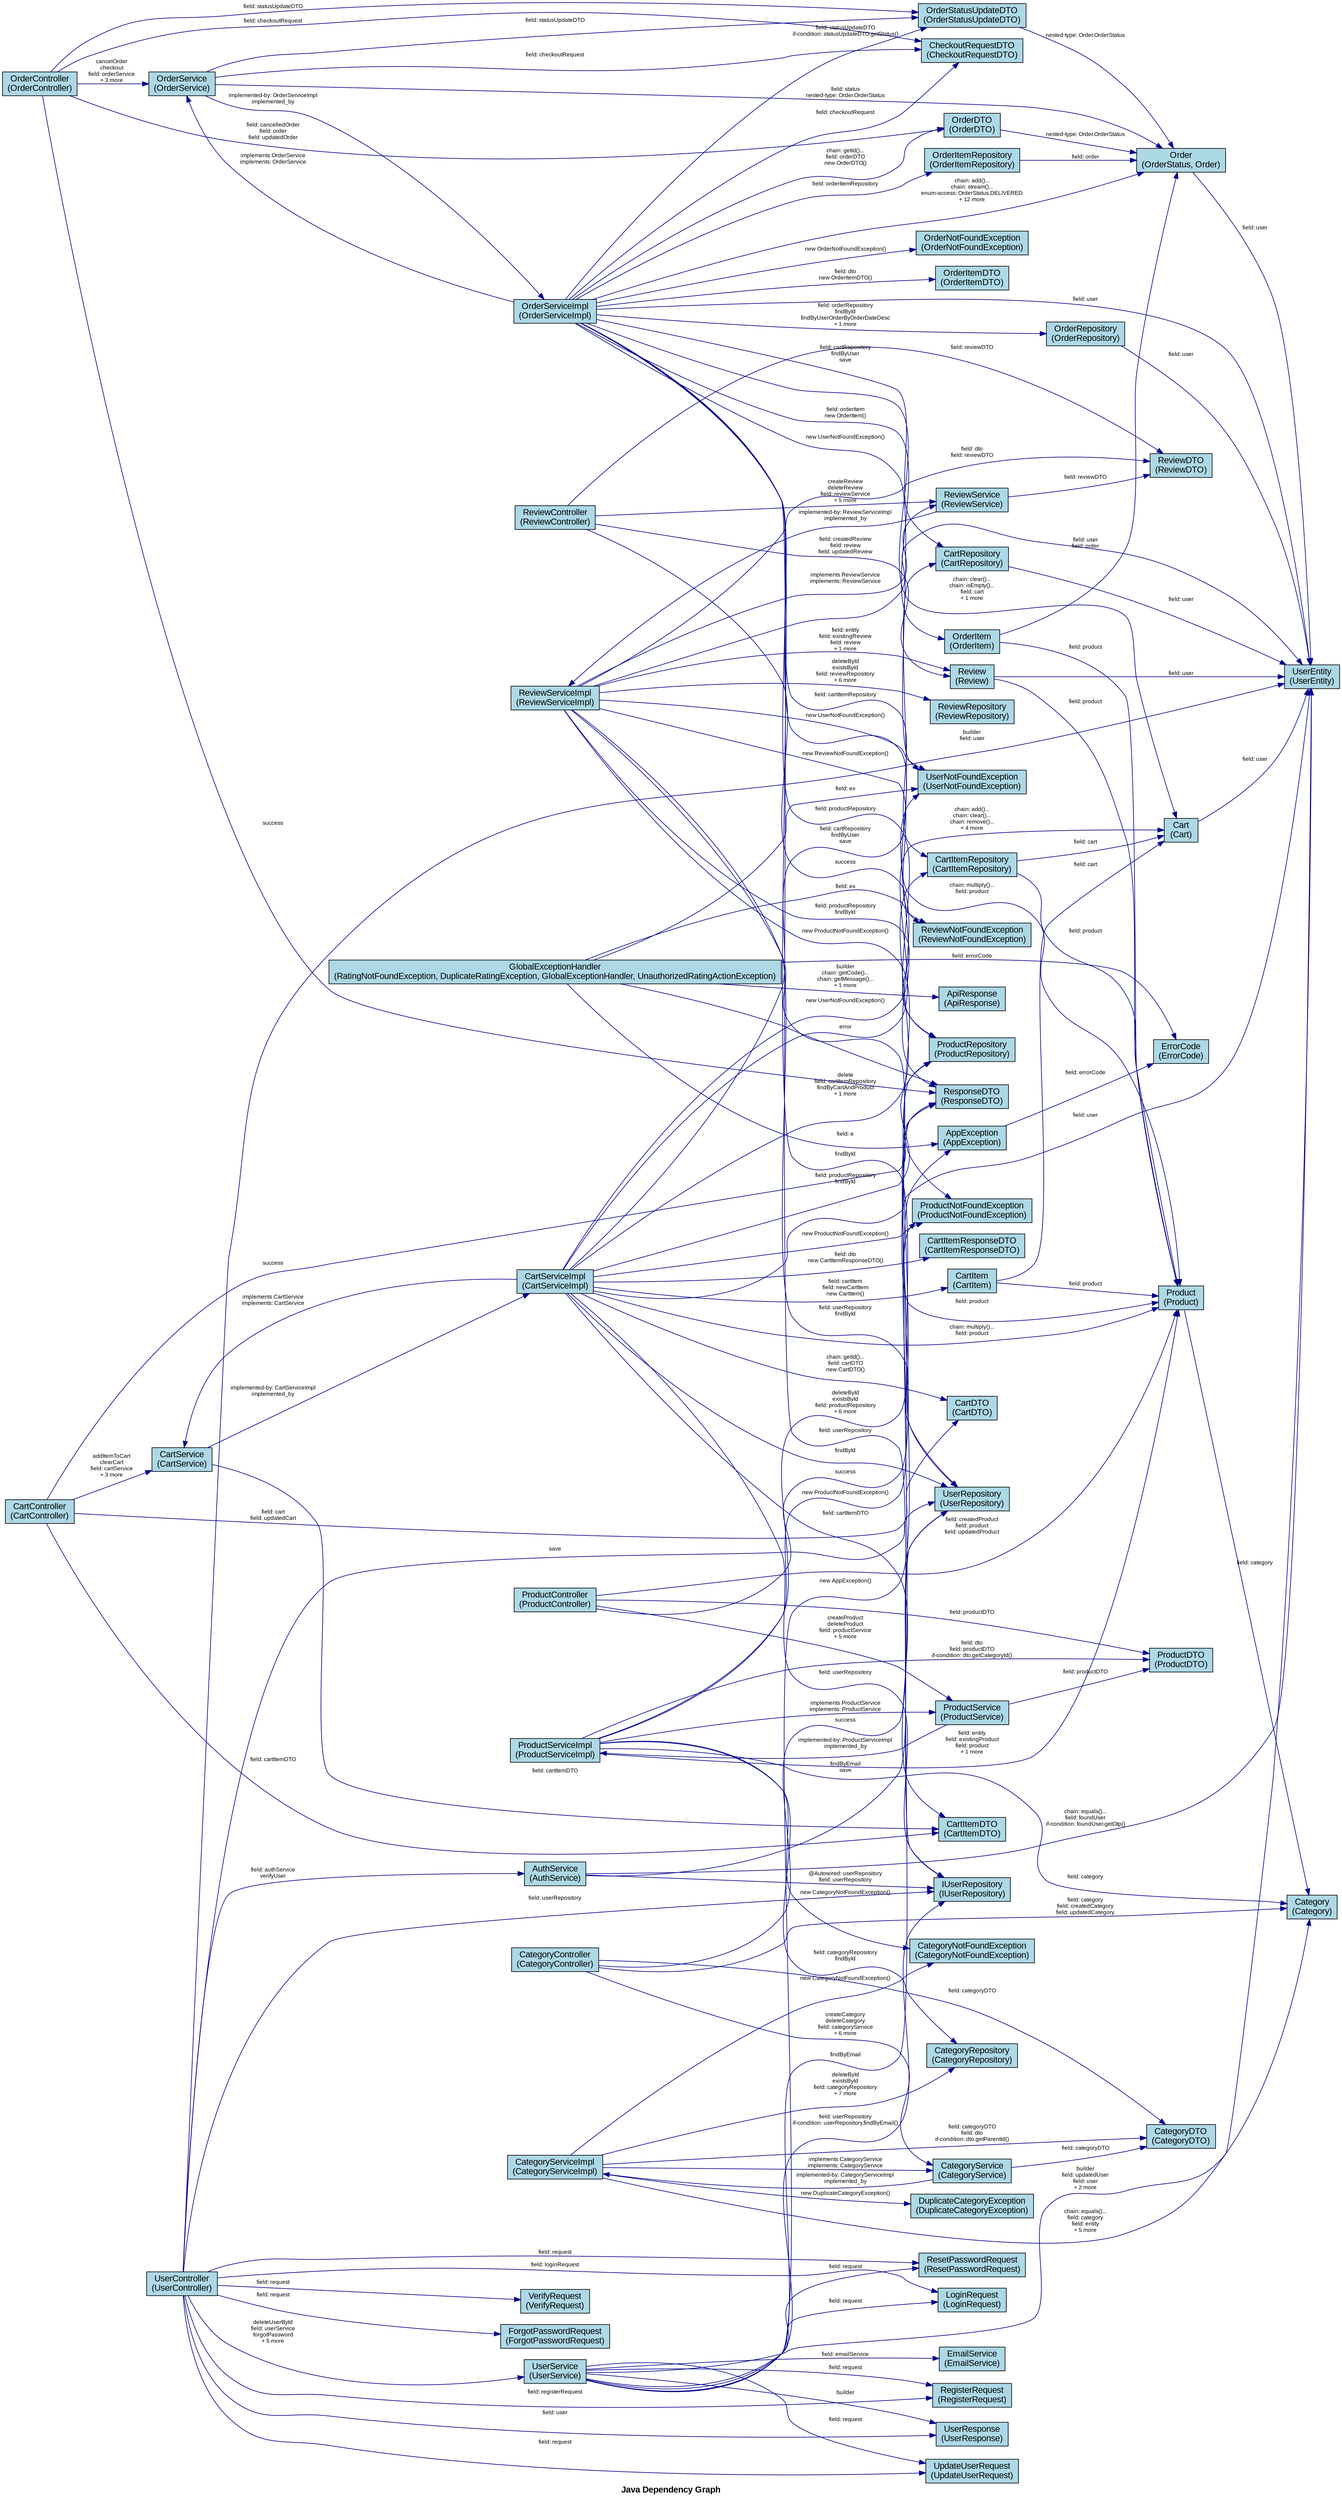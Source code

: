 digraph JavaDependencies {
    rankdir=LR;
    node [shape=box, style=filled, fillcolor=lightblue, fontname="Arial"];
    edge [fontname="Arial", fontsize=9, color=darkblue];
    graph [fontname="Arial Bold", fontsize=14, label="Java Dependency Graph"];

    "ReviewServiceImpl" [label="ReviewServiceImpl\n(ReviewServiceImpl)", URL="javascript:showNodeInfo('ReviewServiceImpl')", fillcolor="lightblue"];
    "Order" [label="Order\n(OrderStatus, Order)", URL="javascript:showNodeInfo('Order')", fillcolor="lightblue"];
    "OrderDTO" [label="OrderDTO\n(OrderDTO)", URL="javascript:showNodeInfo('OrderDTO')", fillcolor="lightblue"];
    "CartItemDTO" [label="CartItemDTO\n(CartItemDTO)", URL="javascript:showNodeInfo('CartItemDTO')", fillcolor="lightblue"];
    "UserEntity" [label="UserEntity\n(UserEntity)", URL="javascript:showNodeInfo('UserEntity')", fillcolor="lightblue"];
    "CategoryRepository" [label="CategoryRepository\n(CategoryRepository)", URL="javascript:showNodeInfo('CategoryRepository')", fillcolor="lightblue"];
    "CartController" [label="CartController\n(CartController)", URL="javascript:showNodeInfo('CartController')", fillcolor="lightblue"];
    "ResponseDTO" [label="ResponseDTO\n(ResponseDTO)", URL="javascript:showNodeInfo('ResponseDTO')", fillcolor="lightblue"];
    "VerifyRequest" [label="VerifyRequest\n(VerifyRequest)", URL="javascript:showNodeInfo('VerifyRequest')", fillcolor="lightblue"];
    "OrderStatusUpdateDTO" [label="OrderStatusUpdateDTO\n(OrderStatusUpdateDTO)", URL="javascript:showNodeInfo('OrderStatusUpdateDTO')", fillcolor="lightblue"];
    "Cart" [label="Cart\n(Cart)", URL="javascript:showNodeInfo('Cart')", fillcolor="lightblue"];
    "UpdateUserRequest" [label="UpdateUserRequest\n(UpdateUserRequest)", URL="javascript:showNodeInfo('UpdateUserRequest')", fillcolor="lightblue"];
    "CartItemRepository" [label="CartItemRepository\n(CartItemRepository)", URL="javascript:showNodeInfo('CartItemRepository')", fillcolor="lightblue"];
    "ForgotPasswordRequest" [label="ForgotPasswordRequest\n(ForgotPasswordRequest)", URL="javascript:showNodeInfo('ForgotPasswordRequest')", fillcolor="lightblue"];
    "OrderItemRepository" [label="OrderItemRepository\n(OrderItemRepository)", URL="javascript:showNodeInfo('OrderItemRepository')", fillcolor="lightblue"];
    "ReviewController" [label="ReviewController\n(ReviewController)", URL="javascript:showNodeInfo('ReviewController')", fillcolor="lightblue"];
    "CartRepository" [label="CartRepository\n(CartRepository)", URL="javascript:showNodeInfo('CartRepository')", fillcolor="lightblue"];
    "CategoryNotFoundException" [label="CategoryNotFoundException\n(CategoryNotFoundException)", URL="javascript:showNodeInfo('CategoryNotFoundException')", fillcolor="lightblue"];
    "CheckoutRequestDTO" [label="CheckoutRequestDTO\n(CheckoutRequestDTO)", URL="javascript:showNodeInfo('CheckoutRequestDTO')", fillcolor="lightblue"];
    "UserService" [label="UserService\n(UserService)", URL="javascript:showNodeInfo('UserService')", fillcolor="lightblue"];
    "IUserRepository" [label="IUserRepository\n(IUserRepository)", URL="javascript:showNodeInfo('IUserRepository')", fillcolor="lightblue"];
    "ProductRepository" [label="ProductRepository\n(ProductRepository)", URL="javascript:showNodeInfo('ProductRepository')", fillcolor="lightblue"];
    "ProductService" [label="ProductService\n(ProductService)", URL="javascript:showNodeInfo('ProductService')", fillcolor="lightblue"];
    "ProductDTO" [label="ProductDTO\n(ProductDTO)", URL="javascript:showNodeInfo('ProductDTO')", fillcolor="lightblue"];
    "OrderNotFoundException" [label="OrderNotFoundException\n(OrderNotFoundException)", URL="javascript:showNodeInfo('OrderNotFoundException')", fillcolor="lightblue"];
    "OrderItem" [label="OrderItem\n(OrderItem)", URL="javascript:showNodeInfo('OrderItem')", fillcolor="lightblue"];
    "UserRepository" [label="UserRepository\n(UserRepository)", URL="javascript:showNodeInfo('UserRepository')", fillcolor="lightblue"];
    "CartServiceImpl" [label="CartServiceImpl\n(CartServiceImpl)", URL="javascript:showNodeInfo('CartServiceImpl')", fillcolor="lightblue"];
    "UserNotFoundException" [label="UserNotFoundException\n(UserNotFoundException)", URL="javascript:showNodeInfo('UserNotFoundException')", fillcolor="lightblue"];
    "OrderController" [label="OrderController\n(OrderController)", URL="javascript:showNodeInfo('OrderController')", fillcolor="lightblue"];
    "Review" [label="Review\n(Review)", URL="javascript:showNodeInfo('Review')", fillcolor="lightblue"];
    "EmailService" [label="EmailService\n(EmailService)", URL="javascript:showNodeInfo('EmailService')", fillcolor="lightblue"];
    "OrderService" [label="OrderService\n(OrderService)", URL="javascript:showNodeInfo('OrderService')", fillcolor="lightblue"];
    "AuthService" [label="AuthService\n(AuthService)", URL="javascript:showNodeInfo('AuthService')", fillcolor="lightblue"];
    "ReviewNotFoundException" [label="ReviewNotFoundException\n(ReviewNotFoundException)", URL="javascript:showNodeInfo('ReviewNotFoundException')", fillcolor="lightblue"];
    "OrderItemDTO" [label="OrderItemDTO\n(OrderItemDTO)", URL="javascript:showNodeInfo('OrderItemDTO')", fillcolor="lightblue"];
    "Category" [label="Category\n(Category)", URL="javascript:showNodeInfo('Category')", fillcolor="lightblue"];
    "DuplicateCategoryException" [label="DuplicateCategoryException\n(DuplicateCategoryException)", URL="javascript:showNodeInfo('DuplicateCategoryException')", fillcolor="lightblue"];
    "ReviewService" [label="ReviewService\n(ReviewService)", URL="javascript:showNodeInfo('ReviewService')", fillcolor="lightblue"];
    "OrderServiceImpl" [label="OrderServiceImpl\n(OrderServiceImpl)", URL="javascript:showNodeInfo('OrderServiceImpl')", fillcolor="lightblue"];
    "ErrorCode" [label="ErrorCode\n(ErrorCode)", URL="javascript:showNodeInfo('ErrorCode')", fillcolor="lightblue"];
    "CategoryServiceImpl" [label="CategoryServiceImpl\n(CategoryServiceImpl)", URL="javascript:showNodeInfo('CategoryServiceImpl')", fillcolor="lightblue"];
    "CategoryDTO" [label="CategoryDTO\n(CategoryDTO)", URL="javascript:showNodeInfo('CategoryDTO')", fillcolor="lightblue"];
    "ResetPasswordRequest" [label="ResetPasswordRequest\n(ResetPasswordRequest)", URL="javascript:showNodeInfo('ResetPasswordRequest')", fillcolor="lightblue"];
    "CartItemResponseDTO" [label="CartItemResponseDTO\n(CartItemResponseDTO)", URL="javascript:showNodeInfo('CartItemResponseDTO')", fillcolor="lightblue"];
    "CartService" [label="CartService\n(CartService)", URL="javascript:showNodeInfo('CartService')", fillcolor="lightblue"];
    "ReviewRepository" [label="ReviewRepository\n(ReviewRepository)", URL="javascript:showNodeInfo('ReviewRepository')", fillcolor="lightblue"];
    "LoginRequest" [label="LoginRequest\n(LoginRequest)", URL="javascript:showNodeInfo('LoginRequest')", fillcolor="lightblue"];
    "UserController" [label="UserController\n(UserController)", URL="javascript:showNodeInfo('UserController')", fillcolor="lightblue"];
    "UserResponse" [label="UserResponse\n(UserResponse)", URL="javascript:showNodeInfo('UserResponse')", fillcolor="lightblue"];
    "GlobalExceptionHandler" [label="GlobalExceptionHandler\n(RatingNotFoundException, DuplicateRatingException, GlobalExceptionHandler, UnauthorizedRatingActionException)", URL="javascript:showNodeInfo('GlobalExceptionHandler')", fillcolor="lightblue"];
    "ProductController" [label="ProductController\n(ProductController)", URL="javascript:showNodeInfo('ProductController')", fillcolor="lightblue"];
    "CategoryController" [label="CategoryController\n(CategoryController)", URL="javascript:showNodeInfo('CategoryController')", fillcolor="lightblue"];
    "RegisterRequest" [label="RegisterRequest\n(RegisterRequest)", URL="javascript:showNodeInfo('RegisterRequest')", fillcolor="lightblue"];
    "CategoryService" [label="CategoryService\n(CategoryService)", URL="javascript:showNodeInfo('CategoryService')", fillcolor="lightblue"];
    "AppException" [label="AppException\n(AppException)", URL="javascript:showNodeInfo('AppException')", fillcolor="lightblue"];
    "CartDTO" [label="CartDTO\n(CartDTO)", URL="javascript:showNodeInfo('CartDTO')", fillcolor="lightblue"];
    "ReviewDTO" [label="ReviewDTO\n(ReviewDTO)", URL="javascript:showNodeInfo('ReviewDTO')", fillcolor="lightblue"];
    "ApiResponse" [label="ApiResponse\n(ApiResponse)", URL="javascript:showNodeInfo('ApiResponse')", fillcolor="lightblue"];
    "Product" [label="Product\n(Product)", URL="javascript:showNodeInfo('Product')", fillcolor="lightblue"];
    "OrderRepository" [label="OrderRepository\n(OrderRepository)", URL="javascript:showNodeInfo('OrderRepository')", fillcolor="lightblue"];
    "ProductServiceImpl" [label="ProductServiceImpl\n(ProductServiceImpl)", URL="javascript:showNodeInfo('ProductServiceImpl')", fillcolor="lightblue"];
    "CartItem" [label="CartItem\n(CartItem)", URL="javascript:showNodeInfo('CartItem')", fillcolor="lightblue"];
    "ProductNotFoundException" [label="ProductNotFoundException\n(ProductNotFoundException)", URL="javascript:showNodeInfo('ProductNotFoundException')", fillcolor="lightblue"];

    // Dependencies with method calls
    "CartController" -> "ResponseDTO" [label="success", URL="javascript:showEdgeInfo('CartController', 'ResponseDTO')"];
    "CartController" -> "CartService" [label="addItemToCart\nclearCart\nfield: cartService\n+ 3 more", URL="javascript:showEdgeInfo('CartController', 'CartService')"];
    "CartController" -> "CartDTO" [label="field: cart\nfield: updatedCart", URL="javascript:showEdgeInfo('CartController', 'CartDTO')"];
    "CartController" -> "CartItemDTO" [label="field: cartItemDTO", URL="javascript:showEdgeInfo('CartController', 'CartItemDTO')"];
    "CategoryController" -> "ResponseDTO" [label="success", URL="javascript:showEdgeInfo('CategoryController', 'ResponseDTO')"];
    "CategoryController" -> "CategoryService" [label="createCategory\ndeleteCategory\nfield: categoryService\n+ 6 more", URL="javascript:showEdgeInfo('CategoryController', 'CategoryService')"];
    "CategoryController" -> "Category" [label="field: category\nfield: createdCategory\nfield: updatedCategory", URL="javascript:showEdgeInfo('CategoryController', 'Category')"];
    "CategoryController" -> "CategoryDTO" [label="field: categoryDTO", URL="javascript:showEdgeInfo('CategoryController', 'CategoryDTO')"];
    "OrderController" -> "ResponseDTO" [label="success", URL="javascript:showEdgeInfo('OrderController', 'ResponseDTO')"];
    "OrderController" -> "OrderService" [label="cancelOrder\ncheckout\nfield: orderService\n+ 3 more", URL="javascript:showEdgeInfo('OrderController', 'OrderService')"];
    "OrderController" -> "OrderDTO" [label="field: cancelledOrder\nfield: order\nfield: updatedOrder", URL="javascript:showEdgeInfo('OrderController', 'OrderDTO')"];
    "OrderController" -> "CheckoutRequestDTO" [label="field: checkoutRequest", URL="javascript:showEdgeInfo('OrderController', 'CheckoutRequestDTO')"];
    "OrderController" -> "OrderStatusUpdateDTO" [label="field: statusUpdateDTO", URL="javascript:showEdgeInfo('OrderController', 'OrderStatusUpdateDTO')"];
    "ProductController" -> "ResponseDTO" [label="success", URL="javascript:showEdgeInfo('ProductController', 'ResponseDTO')"];
    "ProductController" -> "ProductService" [label="createProduct\ndeleteProduct\nfield: productService\n+ 5 more", URL="javascript:showEdgeInfo('ProductController', 'ProductService')"];
    "ProductController" -> "Product" [label="field: createdProduct\nfield: product\nfield: updatedProduct", URL="javascript:showEdgeInfo('ProductController', 'Product')"];
    "ProductController" -> "ProductDTO" [label="field: productDTO", URL="javascript:showEdgeInfo('ProductController', 'ProductDTO')"];
    "ReviewController" -> "ResponseDTO" [label="success", URL="javascript:showEdgeInfo('ReviewController', 'ResponseDTO')"];
    "ReviewController" -> "ReviewService" [label="createReview\ndeleteReview\nfield: reviewService\n+ 5 more", URL="javascript:showEdgeInfo('ReviewController', 'ReviewService')"];
    "ReviewController" -> "Review" [label="field: createdReview\nfield: review\nfield: updatedReview", URL="javascript:showEdgeInfo('ReviewController', 'Review')"];
    "ReviewController" -> "ReviewDTO" [label="field: reviewDTO", URL="javascript:showEdgeInfo('ReviewController', 'ReviewDTO')"];
    "UserController" -> "UserEntity" [label="builder\nfield: user", URL="javascript:showEdgeInfo('UserController', 'UserEntity')"];
    "UserController" -> "UserRepository" [label="save", URL="javascript:showEdgeInfo('UserController', 'UserRepository')"];
    "UserController" -> "UserService" [label="deleteUserById\nfield: userService\nforgotPassword\n+ 5 more", URL="javascript:showEdgeInfo('UserController', 'UserService')"];
    "UserController" -> "AuthService" [label="field: authService\nverifyUser", URL="javascript:showEdgeInfo('UserController', 'AuthService')"];
    "UserController" -> "IUserRepository" [label="field: userRepository", URL="javascript:showEdgeInfo('UserController', 'IUserRepository')"];
    "UserController" -> "UserResponse" [label="field: user", URL="javascript:showEdgeInfo('UserController', 'UserResponse')"];
    "UserController" -> "RegisterRequest" [label="field: registerRequest", URL="javascript:showEdgeInfo('UserController', 'RegisterRequest')"];
    "UserController" -> "LoginRequest" [label="field: loginRequest", URL="javascript:showEdgeInfo('UserController', 'LoginRequest')"];
    "UserController" -> "VerifyRequest" [label="field: request", URL="javascript:showEdgeInfo('UserController', 'VerifyRequest')"];
    "UserController" -> "ForgotPasswordRequest" [label="field: request", URL="javascript:showEdgeInfo('UserController', 'ForgotPasswordRequest')"];
    "UserController" -> "ResetPasswordRequest" [label="field: request", URL="javascript:showEdgeInfo('UserController', 'ResetPasswordRequest')"];
    "UserController" -> "UpdateUserRequest" [label="field: request", URL="javascript:showEdgeInfo('UserController', 'UpdateUserRequest')"];
    "GlobalExceptionHandler" -> "ApiResponse" [label="builder\nchain: getCode()...\nchain: getMessage()...\n+ 1 more", URL="javascript:showEdgeInfo('GlobalExceptionHandler', 'ApiResponse')"];
    "GlobalExceptionHandler" -> "ResponseDTO" [label="error", URL="javascript:showEdgeInfo('GlobalExceptionHandler', 'ResponseDTO')"];
    "GlobalExceptionHandler" -> "ErrorCode" [label="field: errorCode", URL="javascript:showEdgeInfo('GlobalExceptionHandler', 'ErrorCode')"];
    "GlobalExceptionHandler" -> "AppException" [label="field: e", URL="javascript:showEdgeInfo('GlobalExceptionHandler', 'AppException')"];
    "GlobalExceptionHandler" -> "UserNotFoundException" [label="field: ex", URL="javascript:showEdgeInfo('GlobalExceptionHandler', 'UserNotFoundException')"];
    "GlobalExceptionHandler" -> "ReviewNotFoundException" [label="field: ex", URL="javascript:showEdgeInfo('GlobalExceptionHandler', 'ReviewNotFoundException')"];
    "AuthService" -> "UserRepository" [label="findByEmail\nsave", URL="javascript:showEdgeInfo('AuthService', 'UserRepository')"];
    "AuthService" -> "IUserRepository" [label="@Autowired: userRepository\nfield: userRepository", URL="javascript:showEdgeInfo('AuthService', 'IUserRepository')"];
    "AuthService" -> "UserEntity" [label="chain: equals()...\nfield: foundUser\nif-condition: foundUser.getOtp()", URL="javascript:showEdgeInfo('AuthService', 'UserEntity')"];
    "CartServiceImpl" -> "UserRepository" [label="findById", URL="javascript:showEdgeInfo('CartServiceImpl', 'UserRepository')"];
    "CartServiceImpl" -> "CartRepository" [label="field: cartRepository\nfindByUser\nsave", URL="javascript:showEdgeInfo('CartServiceImpl', 'CartRepository')"];
    "CartServiceImpl" -> "ProductRepository" [label="field: productRepository\nfindById", URL="javascript:showEdgeInfo('CartServiceImpl', 'ProductRepository')"];
    "CartServiceImpl" -> "CartItemRepository" [label="delete\nfield: cartItemRepository\nfindByCartAndProduct\n+ 1 more", URL="javascript:showEdgeInfo('CartServiceImpl', 'CartItemRepository')"];
    "CartServiceImpl" -> "UserNotFoundException" [label="new UserNotFoundException()", URL="javascript:showEdgeInfo('CartServiceImpl', 'UserNotFoundException')"];
    "CartServiceImpl" -> "Cart" [label="chain: add()...\nchain: clear()...\nchain: remove()...\n+ 4 more", URL="javascript:showEdgeInfo('CartServiceImpl', 'Cart')"];
    "CartServiceImpl" -> "ProductNotFoundException" [label="new ProductNotFoundException()", URL="javascript:showEdgeInfo('CartServiceImpl', 'ProductNotFoundException')"];
    "CartServiceImpl" -> "CartItem" [label="field: cartItem\nfield: newCartItem\nnew CartItem()", URL="javascript:showEdgeInfo('CartServiceImpl', 'CartItem')"];
    "CartServiceImpl" -> "CartDTO" [label="chain: getId()...\nfield: cartDTO\nnew CartDTO()", URL="javascript:showEdgeInfo('CartServiceImpl', 'CartDTO')"];
    "CartServiceImpl" -> "CartItemResponseDTO" [label="field: dto\nnew CartItemResponseDTO()", URL="javascript:showEdgeInfo('CartServiceImpl', 'CartItemResponseDTO')"];
    "CartServiceImpl" -> "CartService" [label="implements CartService\nimplements: CartService", URL="javascript:showEdgeInfo('CartServiceImpl', 'CartService')"];
    "CartServiceImpl" -> "IUserRepository" [label="field: userRepository", URL="javascript:showEdgeInfo('CartServiceImpl', 'IUserRepository')"];
    "CartServiceImpl" -> "UserEntity" [label="field: user", URL="javascript:showEdgeInfo('CartServiceImpl', 'UserEntity')"];
    "CartServiceImpl" -> "Product" [label="chain: multiply()...\nfield: product", URL="javascript:showEdgeInfo('CartServiceImpl', 'Product')"];
    "CartServiceImpl" -> "CartItemDTO" [label="field: cartItemDTO", URL="javascript:showEdgeInfo('CartServiceImpl', 'CartItemDTO')"];
    "CategoryServiceImpl" -> "CategoryRepository" [label="deleteById\nexistsById\nfield: categoryRepository\n+ 7 more", URL="javascript:showEdgeInfo('CategoryServiceImpl', 'CategoryRepository')"];
    "CategoryServiceImpl" -> "CategoryNotFoundException" [label="new CategoryNotFoundException()", URL="javascript:showEdgeInfo('CategoryServiceImpl', 'CategoryNotFoundException')"];
    "CategoryServiceImpl" -> "DuplicateCategoryException" [label="new DuplicateCategoryException()", URL="javascript:showEdgeInfo('CategoryServiceImpl', 'DuplicateCategoryException')"];
    "CategoryServiceImpl" -> "Category" [label="chain: equals()...\nfield: category\nfield: entity\n+ 5 more", URL="javascript:showEdgeInfo('CategoryServiceImpl', 'Category')"];
    "CategoryServiceImpl" -> "CategoryService" [label="implements CategoryService\nimplements: CategoryService", URL="javascript:showEdgeInfo('CategoryServiceImpl', 'CategoryService')"];
    "CategoryServiceImpl" -> "CategoryDTO" [label="field: categoryDTO\nfield: dto\nif-condition: dto.getParentId()", URL="javascript:showEdgeInfo('CategoryServiceImpl', 'CategoryDTO')"];
    "OrderServiceImpl" -> "UserRepository" [label="findById", URL="javascript:showEdgeInfo('OrderServiceImpl', 'UserRepository')"];
    "OrderServiceImpl" -> "CartRepository" [label="field: cartRepository\nfindByUser\nsave", URL="javascript:showEdgeInfo('OrderServiceImpl', 'CartRepository')"];
    "OrderServiceImpl" -> "OrderRepository" [label="field: orderRepository\nfindById\nfindByUserOrderByOrderDateDesc\n+ 1 more", URL="javascript:showEdgeInfo('OrderServiceImpl', 'OrderRepository')"];
    "OrderServiceImpl" -> "UserNotFoundException" [label="new UserNotFoundException()", URL="javascript:showEdgeInfo('OrderServiceImpl', 'UserNotFoundException')"];
    "OrderServiceImpl" -> "Order" [label="chain: add()...\nchain: stream()...\nenum-access: OrderStatus.DELIVERED\n+ 12 more", URL="javascript:showEdgeInfo('OrderServiceImpl', 'Order')"];
    "OrderServiceImpl" -> "OrderItem" [label="field: orderItem\nnew OrderItem()", URL="javascript:showEdgeInfo('OrderServiceImpl', 'OrderItem')"];
    "OrderServiceImpl" -> "OrderNotFoundException" [label="new OrderNotFoundException()", URL="javascript:showEdgeInfo('OrderServiceImpl', 'OrderNotFoundException')"];
    "OrderServiceImpl" -> "OrderDTO" [label="chain: getId()...\nfield: orderDTO\nnew OrderDTO()", URL="javascript:showEdgeInfo('OrderServiceImpl', 'OrderDTO')"];
    "OrderServiceImpl" -> "OrderItemDTO" [label="field: dto\nnew OrderItemDTO()", URL="javascript:showEdgeInfo('OrderServiceImpl', 'OrderItemDTO')"];
    "OrderServiceImpl" -> "OrderService" [label="implements OrderService\nimplements: OrderService", URL="javascript:showEdgeInfo('OrderServiceImpl', 'OrderService')"];
    "OrderServiceImpl" -> "OrderItemRepository" [label="field: orderItemRepository", URL="javascript:showEdgeInfo('OrderServiceImpl', 'OrderItemRepository')"];
    "OrderServiceImpl" -> "CartItemRepository" [label="field: cartItemRepository", URL="javascript:showEdgeInfo('OrderServiceImpl', 'CartItemRepository')"];
    "OrderServiceImpl" -> "IUserRepository" [label="field: userRepository", URL="javascript:showEdgeInfo('OrderServiceImpl', 'IUserRepository')"];
    "OrderServiceImpl" -> "ProductRepository" [label="field: productRepository", URL="javascript:showEdgeInfo('OrderServiceImpl', 'ProductRepository')"];
    "OrderServiceImpl" -> "UserEntity" [label="field: user", URL="javascript:showEdgeInfo('OrderServiceImpl', 'UserEntity')"];
    "OrderServiceImpl" -> "Cart" [label="chain: clear()...\nchain: isEmpty()...\nfield: cart\n+ 1 more", URL="javascript:showEdgeInfo('OrderServiceImpl', 'Cart')"];
    "OrderServiceImpl" -> "Product" [label="chain: multiply()...\nfield: product", URL="javascript:showEdgeInfo('OrderServiceImpl', 'Product')"];
    "OrderServiceImpl" -> "CheckoutRequestDTO" [label="field: checkoutRequest", URL="javascript:showEdgeInfo('OrderServiceImpl', 'CheckoutRequestDTO')"];
    "OrderServiceImpl" -> "OrderStatusUpdateDTO" [label="field: statusUpdateDTO\nif-condition: statusUpdateDTO.getStatus()", URL="javascript:showEdgeInfo('OrderServiceImpl', 'OrderStatusUpdateDTO')"];
    "ProductServiceImpl" -> "ProductRepository" [label="deleteById\nexistsById\nfield: productRepository\n+ 6 more", URL="javascript:showEdgeInfo('ProductServiceImpl', 'ProductRepository')"];
    "ProductServiceImpl" -> "CategoryRepository" [label="field: categoryRepository\nfindById", URL="javascript:showEdgeInfo('ProductServiceImpl', 'CategoryRepository')"];
    "ProductServiceImpl" -> "ProductNotFoundException" [label="new ProductNotFoundException()", URL="javascript:showEdgeInfo('ProductServiceImpl', 'ProductNotFoundException')"];
    "ProductServiceImpl" -> "Product" [label="field: entity\nfield: existingProduct\nfield: product\n+ 1 more", URL="javascript:showEdgeInfo('ProductServiceImpl', 'Product')"];
    "ProductServiceImpl" -> "CategoryNotFoundException" [label="new CategoryNotFoundException()", URL="javascript:showEdgeInfo('ProductServiceImpl', 'CategoryNotFoundException')"];
    "ProductServiceImpl" -> "ProductService" [label="implements ProductService\nimplements: ProductService", URL="javascript:showEdgeInfo('ProductServiceImpl', 'ProductService')"];
    "ProductServiceImpl" -> "Category" [label="field: category", URL="javascript:showEdgeInfo('ProductServiceImpl', 'Category')"];
    "ProductServiceImpl" -> "ProductDTO" [label="field: dto\nfield: productDTO\nif-condition: dto.getCategoryId()", URL="javascript:showEdgeInfo('ProductServiceImpl', 'ProductDTO')"];
    "ReviewServiceImpl" -> "ReviewRepository" [label="deleteById\nexistsById\nfield: reviewRepository\n+ 6 more", URL="javascript:showEdgeInfo('ReviewServiceImpl', 'ReviewRepository')"];
    "ReviewServiceImpl" -> "ProductRepository" [label="field: productRepository\nfindById", URL="javascript:showEdgeInfo('ReviewServiceImpl', 'ProductRepository')"];
    "ReviewServiceImpl" -> "UserRepository" [label="field: userRepository\nfindById", URL="javascript:showEdgeInfo('ReviewServiceImpl', 'UserRepository')"];
    "ReviewServiceImpl" -> "ReviewNotFoundException" [label="new ReviewNotFoundException()", URL="javascript:showEdgeInfo('ReviewServiceImpl', 'ReviewNotFoundException')"];
    "ReviewServiceImpl" -> "Review" [label="field: entity\nfield: existingReview\nfield: review\n+ 1 more", URL="javascript:showEdgeInfo('ReviewServiceImpl', 'Review')"];
    "ReviewServiceImpl" -> "ProductNotFoundException" [label="new ProductNotFoundException()", URL="javascript:showEdgeInfo('ReviewServiceImpl', 'ProductNotFoundException')"];
    "ReviewServiceImpl" -> "UserNotFoundException" [label="new UserNotFoundException()", URL="javascript:showEdgeInfo('ReviewServiceImpl', 'UserNotFoundException')"];
    "ReviewServiceImpl" -> "ReviewService" [label="implements ReviewService\nimplements: ReviewService", URL="javascript:showEdgeInfo('ReviewServiceImpl', 'ReviewService')"];
    "ReviewServiceImpl" -> "Product" [label="field: product", URL="javascript:showEdgeInfo('ReviewServiceImpl', 'Product')"];
    "ReviewServiceImpl" -> "UserEntity" [label="field: user", URL="javascript:showEdgeInfo('ReviewServiceImpl', 'UserEntity')"];
    "ReviewServiceImpl" -> "ReviewDTO" [label="field: dto\nfield: reviewDTO", URL="javascript:showEdgeInfo('ReviewServiceImpl', 'ReviewDTO')"];
    "UserService" -> "UserResponse" [label="builder", URL="javascript:showEdgeInfo('UserService', 'UserResponse')"];
    "UserService" -> "UserEntity" [label="builder\nfield: updatedUser\nfield: user\n+ 2 more", URL="javascript:showEdgeInfo('UserService', 'UserEntity')"];
    "UserService" -> "UserRepository" [label="findByEmail", URL="javascript:showEdgeInfo('UserService', 'UserRepository')"];
    "UserService" -> "AppException" [label="new AppException()", URL="javascript:showEdgeInfo('UserService', 'AppException')"];
    "UserService" -> "IUserRepository" [label="field: userRepository\nif-condition: userRepository.findByEmail()", URL="javascript:showEdgeInfo('UserService', 'IUserRepository')"];
    "UserService" -> "EmailService" [label="field: emailService", URL="javascript:showEdgeInfo('UserService', 'EmailService')"];
    "UserService" -> "LoginRequest" [label="field: request", URL="javascript:showEdgeInfo('UserService', 'LoginRequest')"];
    "UserService" -> "RegisterRequest" [label="field: request", URL="javascript:showEdgeInfo('UserService', 'RegisterRequest')"];
    "UserService" -> "ResetPasswordRequest" [label="field: request", URL="javascript:showEdgeInfo('UserService', 'ResetPasswordRequest')"];
    "UserService" -> "UpdateUserRequest" [label="field: request", URL="javascript:showEdgeInfo('UserService', 'UpdateUserRequest')"];
    "CartService" -> "CartServiceImpl" [label="implemented-by: CartServiceImpl\nimplemented_by", URL="javascript:showEdgeInfo('CartService', 'CartServiceImpl')"];
    "CartService" -> "CartItemDTO" [label="field: cartItemDTO", URL="javascript:showEdgeInfo('CartService', 'CartItemDTO')"];
    "CategoryService" -> "CategoryServiceImpl" [label="implemented-by: CategoryServiceImpl\nimplemented_by", URL="javascript:showEdgeInfo('CategoryService', 'CategoryServiceImpl')"];
    "CategoryService" -> "CategoryDTO" [label="field: categoryDTO", URL="javascript:showEdgeInfo('CategoryService', 'CategoryDTO')"];
    "OrderService" -> "OrderServiceImpl" [label="implemented-by: OrderServiceImpl\nimplemented_by", URL="javascript:showEdgeInfo('OrderService', 'OrderServiceImpl')"];
    "OrderService" -> "CheckoutRequestDTO" [label="field: checkoutRequest", URL="javascript:showEdgeInfo('OrderService', 'CheckoutRequestDTO')"];
    "OrderService" -> "OrderStatusUpdateDTO" [label="field: statusUpdateDTO", URL="javascript:showEdgeInfo('OrderService', 'OrderStatusUpdateDTO')"];
    "OrderService" -> "Order" [label="field: status\nnested-type: Order.OrderStatus", URL="javascript:showEdgeInfo('OrderService', 'Order')"];
    "ProductService" -> "ProductServiceImpl" [label="implemented-by: ProductServiceImpl\nimplemented_by", URL="javascript:showEdgeInfo('ProductService', 'ProductServiceImpl')"];
    "ProductService" -> "ProductDTO" [label="field: productDTO", URL="javascript:showEdgeInfo('ProductService', 'ProductDTO')"];
    "ReviewService" -> "ReviewServiceImpl" [label="implemented-by: ReviewServiceImpl\nimplemented_by", URL="javascript:showEdgeInfo('ReviewService', 'ReviewServiceImpl')"];
    "ReviewService" -> "ReviewDTO" [label="field: reviewDTO", URL="javascript:showEdgeInfo('ReviewService', 'ReviewDTO')"];
    "OrderDTO" -> "Order" [label="nested-type: Order.OrderStatus", URL="javascript:showEdgeInfo('OrderDTO', 'Order')"];
    "OrderStatusUpdateDTO" -> "Order" [label="nested-type: Order.OrderStatus", URL="javascript:showEdgeInfo('OrderStatusUpdateDTO', 'Order')"];
    "Cart" -> "UserEntity" [label="field: user", URL="javascript:showEdgeInfo('Cart', 'UserEntity')"];
    "CartItem" -> "Cart" [label="field: cart", URL="javascript:showEdgeInfo('CartItem', 'Cart')"];
    "CartItem" -> "Product" [label="field: product", URL="javascript:showEdgeInfo('CartItem', 'Product')"];
    "Order" -> "UserEntity" [label="field: user", URL="javascript:showEdgeInfo('Order', 'UserEntity')"];
    "OrderItem" -> "Order" [label="field: order", URL="javascript:showEdgeInfo('OrderItem', 'Order')"];
    "OrderItem" -> "Product" [label="field: product", URL="javascript:showEdgeInfo('OrderItem', 'Product')"];
    "Product" -> "Category" [label="field: category", URL="javascript:showEdgeInfo('Product', 'Category')"];
    "Review" -> "Product" [label="field: product", URL="javascript:showEdgeInfo('Review', 'Product')"];
    "Review" -> "UserEntity" [label="field: user", URL="javascript:showEdgeInfo('Review', 'UserEntity')"];
    "AppException" -> "ErrorCode" [label="field: errorCode", URL="javascript:showEdgeInfo('AppException', 'ErrorCode')"];
    "CartItemRepository" -> "Cart" [label="field: cart", URL="javascript:showEdgeInfo('CartItemRepository', 'Cart')"];
    "CartItemRepository" -> "Product" [label="field: product", URL="javascript:showEdgeInfo('CartItemRepository', 'Product')"];
    "CartRepository" -> "UserEntity" [label="field: user", URL="javascript:showEdgeInfo('CartRepository', 'UserEntity')"];
    "OrderItemRepository" -> "Order" [label="field: order", URL="javascript:showEdgeInfo('OrderItemRepository', 'Order')"];
    "OrderRepository" -> "UserEntity" [label="field: user", URL="javascript:showEdgeInfo('OrderRepository', 'UserEntity')"];

    // Service Implementation Nodes
}